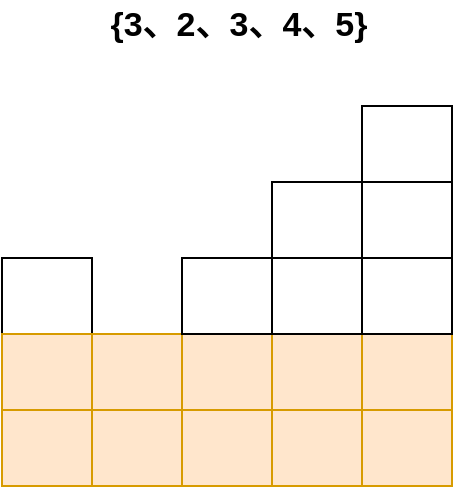 <mxfile version="17.4.5" type="github">
  <diagram id="Ao6Q-67OHpFfz_EzXNG_" name="第 1 页">
    <mxGraphModel dx="3519" dy="1708" grid="0" gridSize="10" guides="1" tooltips="1" connect="1" arrows="1" fold="1" page="1" pageScale="1" pageWidth="827" pageHeight="1169" math="0" shadow="0">
      <root>
        <mxCell id="0" />
        <mxCell id="1" parent="0" />
        <mxCell id="5DBd3WqgXzm7yz9lVZFs-1" value="{3、2、3、4、5}" style="text;html=1;strokeColor=none;fillColor=none;align=center;verticalAlign=middle;whiteSpace=wrap;rounded=0;fontStyle=1;fontSize=17;" vertex="1" parent="1">
          <mxGeometry x="-2196" y="-496" width="203" height="25" as="geometry" />
        </mxCell>
        <mxCell id="5DBd3WqgXzm7yz9lVZFs-2" value="" style="group" vertex="1" connectable="0" parent="1">
          <mxGeometry x="-2213" y="-443" width="225" height="190" as="geometry" />
        </mxCell>
        <mxCell id="5DBd3WqgXzm7yz9lVZFs-3" value="" style="rounded=0;whiteSpace=wrap;html=1;" vertex="1" parent="5DBd3WqgXzm7yz9lVZFs-2">
          <mxGeometry y="76" width="45" height="38" as="geometry" />
        </mxCell>
        <mxCell id="5DBd3WqgXzm7yz9lVZFs-4" value="" style="rounded=0;whiteSpace=wrap;html=1;fillColor=#ffe6cc;strokeColor=#d79b00;" vertex="1" parent="5DBd3WqgXzm7yz9lVZFs-2">
          <mxGeometry y="114" width="45" height="38" as="geometry" />
        </mxCell>
        <mxCell id="5DBd3WqgXzm7yz9lVZFs-5" value="" style="rounded=0;whiteSpace=wrap;html=1;fillColor=#ffe6cc;strokeColor=#d79b00;" vertex="1" parent="5DBd3WqgXzm7yz9lVZFs-2">
          <mxGeometry y="152" width="45" height="38" as="geometry" />
        </mxCell>
        <mxCell id="5DBd3WqgXzm7yz9lVZFs-6" value="" style="rounded=0;whiteSpace=wrap;html=1;fillColor=#ffe6cc;strokeColor=#d79b00;" vertex="1" parent="5DBd3WqgXzm7yz9lVZFs-2">
          <mxGeometry x="45" y="152" width="45" height="38" as="geometry" />
        </mxCell>
        <mxCell id="5DBd3WqgXzm7yz9lVZFs-7" value="" style="rounded=0;whiteSpace=wrap;html=1;fillColor=#ffe6cc;strokeColor=#d79b00;" vertex="1" parent="5DBd3WqgXzm7yz9lVZFs-2">
          <mxGeometry x="45" y="114" width="45" height="38" as="geometry" />
        </mxCell>
        <mxCell id="5DBd3WqgXzm7yz9lVZFs-8" value="" style="rounded=0;whiteSpace=wrap;html=1;fillColor=#ffe6cc;strokeColor=#d79b00;" vertex="1" parent="5DBd3WqgXzm7yz9lVZFs-2">
          <mxGeometry x="90" y="152" width="45" height="38" as="geometry" />
        </mxCell>
        <mxCell id="5DBd3WqgXzm7yz9lVZFs-9" style="edgeStyle=none;rounded=0;orthogonalLoop=1;jettySize=auto;html=1;exitX=1;exitY=0.75;exitDx=0;exitDy=0;fontSize=17;endArrow=none;endFill=0;" edge="1" parent="5DBd3WqgXzm7yz9lVZFs-2" source="5DBd3WqgXzm7yz9lVZFs-10" target="5DBd3WqgXzm7yz9lVZFs-11">
          <mxGeometry relative="1" as="geometry" />
        </mxCell>
        <mxCell id="5DBd3WqgXzm7yz9lVZFs-10" value="" style="rounded=0;whiteSpace=wrap;html=1;fillColor=#ffe6cc;strokeColor=#d79b00;" vertex="1" parent="5DBd3WqgXzm7yz9lVZFs-2">
          <mxGeometry x="90" y="114" width="45" height="38" as="geometry" />
        </mxCell>
        <mxCell id="5DBd3WqgXzm7yz9lVZFs-11" value="" style="rounded=0;whiteSpace=wrap;html=1;" vertex="1" parent="5DBd3WqgXzm7yz9lVZFs-2">
          <mxGeometry x="90" y="76" width="45" height="38" as="geometry" />
        </mxCell>
        <mxCell id="5DBd3WqgXzm7yz9lVZFs-12" value="" style="rounded=0;whiteSpace=wrap;html=1;fillColor=#ffe6cc;strokeColor=#d79b00;" vertex="1" parent="5DBd3WqgXzm7yz9lVZFs-2">
          <mxGeometry x="135" y="152" width="45" height="38" as="geometry" />
        </mxCell>
        <mxCell id="5DBd3WqgXzm7yz9lVZFs-13" value="" style="rounded=0;whiteSpace=wrap;html=1;fillColor=#ffe6cc;strokeColor=#d79b00;" vertex="1" parent="5DBd3WqgXzm7yz9lVZFs-2">
          <mxGeometry x="135" y="114" width="45" height="38" as="geometry" />
        </mxCell>
        <mxCell id="5DBd3WqgXzm7yz9lVZFs-14" style="edgeStyle=none;rounded=0;orthogonalLoop=1;jettySize=auto;html=1;exitX=0.25;exitY=1;exitDx=0;exitDy=0;fontSize=17;endArrow=none;endFill=0;" edge="1" parent="5DBd3WqgXzm7yz9lVZFs-2" source="5DBd3WqgXzm7yz9lVZFs-15" target="5DBd3WqgXzm7yz9lVZFs-11">
          <mxGeometry relative="1" as="geometry" />
        </mxCell>
        <mxCell id="5DBd3WqgXzm7yz9lVZFs-15" value="" style="rounded=0;whiteSpace=wrap;html=1;" vertex="1" parent="5DBd3WqgXzm7yz9lVZFs-2">
          <mxGeometry x="135" y="76" width="45" height="38" as="geometry" />
        </mxCell>
        <mxCell id="5DBd3WqgXzm7yz9lVZFs-16" value="" style="rounded=0;whiteSpace=wrap;html=1;" vertex="1" parent="5DBd3WqgXzm7yz9lVZFs-2">
          <mxGeometry x="135" y="38" width="45" height="38" as="geometry" />
        </mxCell>
        <mxCell id="5DBd3WqgXzm7yz9lVZFs-17" value="" style="rounded=0;whiteSpace=wrap;html=1;fillColor=#ffe6cc;strokeColor=#d79b00;" vertex="1" parent="5DBd3WqgXzm7yz9lVZFs-2">
          <mxGeometry x="180" y="152" width="45" height="38" as="geometry" />
        </mxCell>
        <mxCell id="5DBd3WqgXzm7yz9lVZFs-18" value="" style="rounded=0;whiteSpace=wrap;html=1;fillColor=#ffe6cc;strokeColor=#d79b00;" vertex="1" parent="5DBd3WqgXzm7yz9lVZFs-2">
          <mxGeometry x="180" y="114" width="45" height="38" as="geometry" />
        </mxCell>
        <mxCell id="5DBd3WqgXzm7yz9lVZFs-19" value="" style="rounded=0;whiteSpace=wrap;html=1;" vertex="1" parent="5DBd3WqgXzm7yz9lVZFs-2">
          <mxGeometry x="180" y="76" width="45" height="38" as="geometry" />
        </mxCell>
        <mxCell id="5DBd3WqgXzm7yz9lVZFs-20" value="" style="rounded=0;whiteSpace=wrap;html=1;" vertex="1" parent="5DBd3WqgXzm7yz9lVZFs-2">
          <mxGeometry x="180" y="38" width="45" height="38" as="geometry" />
        </mxCell>
        <mxCell id="5DBd3WqgXzm7yz9lVZFs-21" value="" style="rounded=0;whiteSpace=wrap;html=1;" vertex="1" parent="5DBd3WqgXzm7yz9lVZFs-2">
          <mxGeometry x="180" width="45" height="38" as="geometry" />
        </mxCell>
      </root>
    </mxGraphModel>
  </diagram>
</mxfile>
